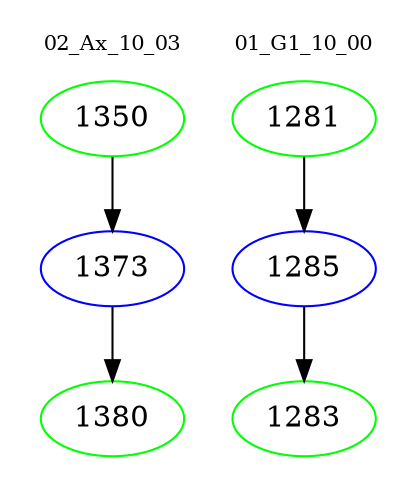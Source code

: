 digraph{
subgraph cluster_0 {
color = white
label = "02_Ax_10_03";
fontsize=10;
T0_1350 [label="1350", color="green"]
T0_1350 -> T0_1373 [color="black"]
T0_1373 [label="1373", color="blue"]
T0_1373 -> T0_1380 [color="black"]
T0_1380 [label="1380", color="green"]
}
subgraph cluster_1 {
color = white
label = "01_G1_10_00";
fontsize=10;
T1_1281 [label="1281", color="green"]
T1_1281 -> T1_1285 [color="black"]
T1_1285 [label="1285", color="blue"]
T1_1285 -> T1_1283 [color="black"]
T1_1283 [label="1283", color="green"]
}
}
